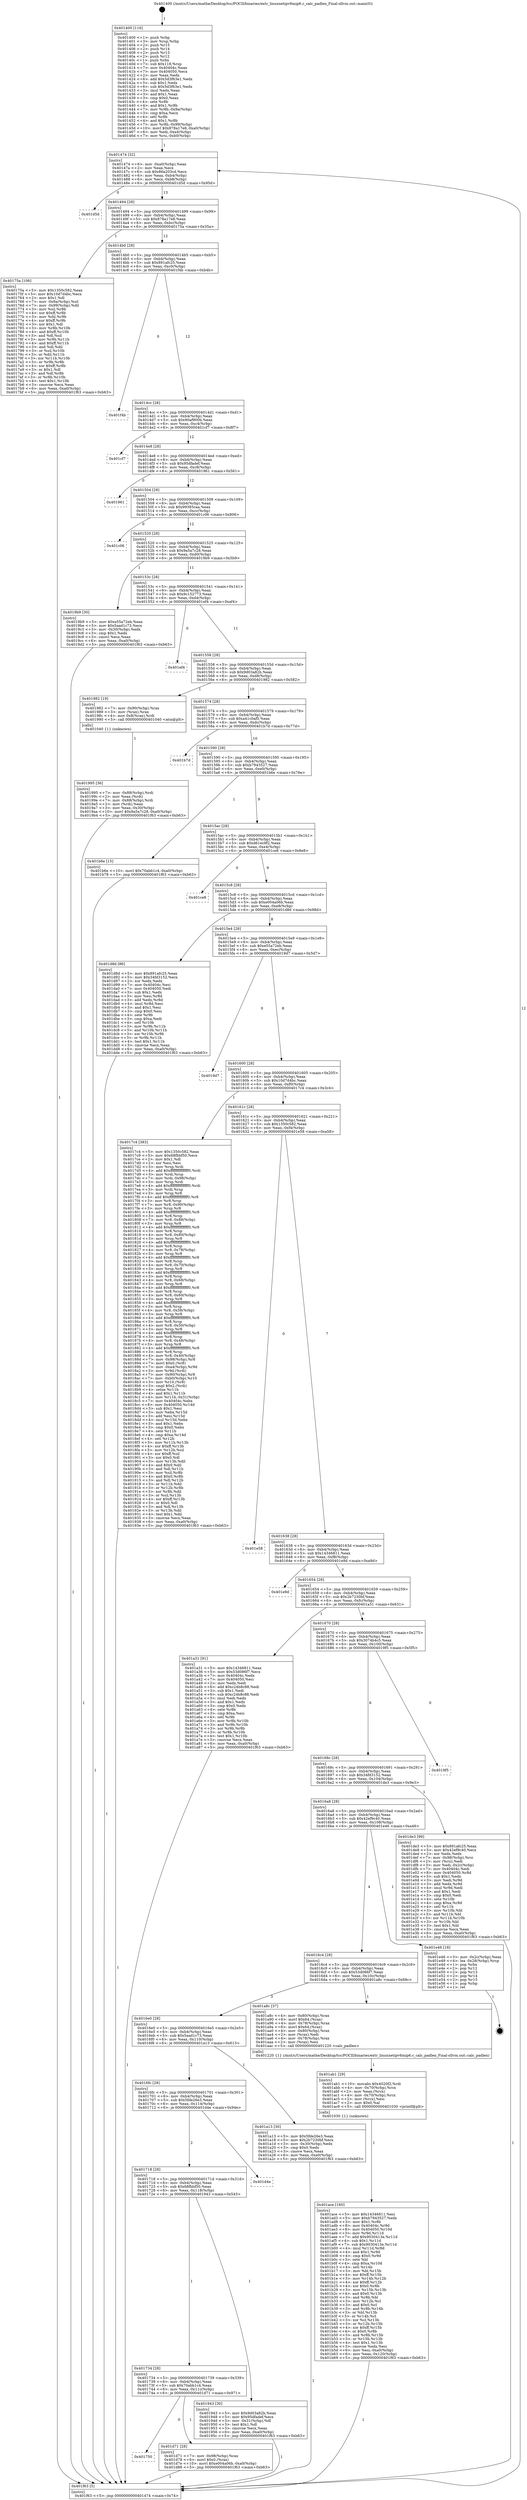 digraph "0x401400" {
  label = "0x401400 (/mnt/c/Users/mathe/Desktop/tcc/POCII/binaries/extr_linuxnetipv6mip6.c_calc_padlen_Final-ollvm.out::main(0))"
  labelloc = "t"
  node[shape=record]

  Entry [label="",width=0.3,height=0.3,shape=circle,fillcolor=black,style=filled]
  "0x401474" [label="{
     0x401474 [32]\l
     | [instrs]\l
     &nbsp;&nbsp;0x401474 \<+6\>: mov -0xa0(%rbp),%eax\l
     &nbsp;&nbsp;0x40147a \<+2\>: mov %eax,%ecx\l
     &nbsp;&nbsp;0x40147c \<+6\>: sub $0x86a203cd,%ecx\l
     &nbsp;&nbsp;0x401482 \<+6\>: mov %eax,-0xb4(%rbp)\l
     &nbsp;&nbsp;0x401488 \<+6\>: mov %ecx,-0xb8(%rbp)\l
     &nbsp;&nbsp;0x40148e \<+6\>: je 0000000000401d5d \<main+0x95d\>\l
  }"]
  "0x401d5d" [label="{
     0x401d5d\l
  }", style=dashed]
  "0x401494" [label="{
     0x401494 [28]\l
     | [instrs]\l
     &nbsp;&nbsp;0x401494 \<+5\>: jmp 0000000000401499 \<main+0x99\>\l
     &nbsp;&nbsp;0x401499 \<+6\>: mov -0xb4(%rbp),%eax\l
     &nbsp;&nbsp;0x40149f \<+5\>: sub $0x878a17e8,%eax\l
     &nbsp;&nbsp;0x4014a4 \<+6\>: mov %eax,-0xbc(%rbp)\l
     &nbsp;&nbsp;0x4014aa \<+6\>: je 000000000040175a \<main+0x35a\>\l
  }"]
  Exit [label="",width=0.3,height=0.3,shape=circle,fillcolor=black,style=filled,peripheries=2]
  "0x40175a" [label="{
     0x40175a [106]\l
     | [instrs]\l
     &nbsp;&nbsp;0x40175a \<+5\>: mov $0x1350c582,%eax\l
     &nbsp;&nbsp;0x40175f \<+5\>: mov $0x10d7d4bc,%ecx\l
     &nbsp;&nbsp;0x401764 \<+2\>: mov $0x1,%dl\l
     &nbsp;&nbsp;0x401766 \<+7\>: mov -0x9a(%rbp),%sil\l
     &nbsp;&nbsp;0x40176d \<+7\>: mov -0x99(%rbp),%dil\l
     &nbsp;&nbsp;0x401774 \<+3\>: mov %sil,%r8b\l
     &nbsp;&nbsp;0x401777 \<+4\>: xor $0xff,%r8b\l
     &nbsp;&nbsp;0x40177b \<+3\>: mov %dil,%r9b\l
     &nbsp;&nbsp;0x40177e \<+4\>: xor $0xff,%r9b\l
     &nbsp;&nbsp;0x401782 \<+3\>: xor $0x1,%dl\l
     &nbsp;&nbsp;0x401785 \<+3\>: mov %r8b,%r10b\l
     &nbsp;&nbsp;0x401788 \<+4\>: and $0xff,%r10b\l
     &nbsp;&nbsp;0x40178c \<+3\>: and %dl,%sil\l
     &nbsp;&nbsp;0x40178f \<+3\>: mov %r9b,%r11b\l
     &nbsp;&nbsp;0x401792 \<+4\>: and $0xff,%r11b\l
     &nbsp;&nbsp;0x401796 \<+3\>: and %dl,%dil\l
     &nbsp;&nbsp;0x401799 \<+3\>: or %sil,%r10b\l
     &nbsp;&nbsp;0x40179c \<+3\>: or %dil,%r11b\l
     &nbsp;&nbsp;0x40179f \<+3\>: xor %r11b,%r10b\l
     &nbsp;&nbsp;0x4017a2 \<+3\>: or %r9b,%r8b\l
     &nbsp;&nbsp;0x4017a5 \<+4\>: xor $0xff,%r8b\l
     &nbsp;&nbsp;0x4017a9 \<+3\>: or $0x1,%dl\l
     &nbsp;&nbsp;0x4017ac \<+3\>: and %dl,%r8b\l
     &nbsp;&nbsp;0x4017af \<+3\>: or %r8b,%r10b\l
     &nbsp;&nbsp;0x4017b2 \<+4\>: test $0x1,%r10b\l
     &nbsp;&nbsp;0x4017b6 \<+3\>: cmovne %ecx,%eax\l
     &nbsp;&nbsp;0x4017b9 \<+6\>: mov %eax,-0xa0(%rbp)\l
     &nbsp;&nbsp;0x4017bf \<+5\>: jmp 0000000000401f63 \<main+0xb63\>\l
  }"]
  "0x4014b0" [label="{
     0x4014b0 [28]\l
     | [instrs]\l
     &nbsp;&nbsp;0x4014b0 \<+5\>: jmp 00000000004014b5 \<main+0xb5\>\l
     &nbsp;&nbsp;0x4014b5 \<+6\>: mov -0xb4(%rbp),%eax\l
     &nbsp;&nbsp;0x4014bb \<+5\>: sub $0x891afc25,%eax\l
     &nbsp;&nbsp;0x4014c0 \<+6\>: mov %eax,-0xc0(%rbp)\l
     &nbsp;&nbsp;0x4014c6 \<+6\>: je 0000000000401f4b \<main+0xb4b\>\l
  }"]
  "0x401f63" [label="{
     0x401f63 [5]\l
     | [instrs]\l
     &nbsp;&nbsp;0x401f63 \<+5\>: jmp 0000000000401474 \<main+0x74\>\l
  }"]
  "0x401400" [label="{
     0x401400 [116]\l
     | [instrs]\l
     &nbsp;&nbsp;0x401400 \<+1\>: push %rbp\l
     &nbsp;&nbsp;0x401401 \<+3\>: mov %rsp,%rbp\l
     &nbsp;&nbsp;0x401404 \<+2\>: push %r15\l
     &nbsp;&nbsp;0x401406 \<+2\>: push %r14\l
     &nbsp;&nbsp;0x401408 \<+2\>: push %r13\l
     &nbsp;&nbsp;0x40140a \<+2\>: push %r12\l
     &nbsp;&nbsp;0x40140c \<+1\>: push %rbx\l
     &nbsp;&nbsp;0x40140d \<+7\>: sub $0x118,%rsp\l
     &nbsp;&nbsp;0x401414 \<+7\>: mov 0x40404c,%eax\l
     &nbsp;&nbsp;0x40141b \<+7\>: mov 0x404050,%ecx\l
     &nbsp;&nbsp;0x401422 \<+2\>: mov %eax,%edx\l
     &nbsp;&nbsp;0x401424 \<+6\>: add $0x5d3f63e1,%edx\l
     &nbsp;&nbsp;0x40142a \<+3\>: sub $0x1,%edx\l
     &nbsp;&nbsp;0x40142d \<+6\>: sub $0x5d3f63e1,%edx\l
     &nbsp;&nbsp;0x401433 \<+3\>: imul %edx,%eax\l
     &nbsp;&nbsp;0x401436 \<+3\>: and $0x1,%eax\l
     &nbsp;&nbsp;0x401439 \<+3\>: cmp $0x0,%eax\l
     &nbsp;&nbsp;0x40143c \<+4\>: sete %r8b\l
     &nbsp;&nbsp;0x401440 \<+4\>: and $0x1,%r8b\l
     &nbsp;&nbsp;0x401444 \<+7\>: mov %r8b,-0x9a(%rbp)\l
     &nbsp;&nbsp;0x40144b \<+3\>: cmp $0xa,%ecx\l
     &nbsp;&nbsp;0x40144e \<+4\>: setl %r8b\l
     &nbsp;&nbsp;0x401452 \<+4\>: and $0x1,%r8b\l
     &nbsp;&nbsp;0x401456 \<+7\>: mov %r8b,-0x99(%rbp)\l
     &nbsp;&nbsp;0x40145d \<+10\>: movl $0x878a17e8,-0xa0(%rbp)\l
     &nbsp;&nbsp;0x401467 \<+6\>: mov %edi,-0xa4(%rbp)\l
     &nbsp;&nbsp;0x40146d \<+7\>: mov %rsi,-0xb0(%rbp)\l
  }"]
  "0x401750" [label="{
     0x401750\l
  }", style=dashed]
  "0x401f4b" [label="{
     0x401f4b\l
  }", style=dashed]
  "0x4014cc" [label="{
     0x4014cc [28]\l
     | [instrs]\l
     &nbsp;&nbsp;0x4014cc \<+5\>: jmp 00000000004014d1 \<main+0xd1\>\l
     &nbsp;&nbsp;0x4014d1 \<+6\>: mov -0xb4(%rbp),%eax\l
     &nbsp;&nbsp;0x4014d7 \<+5\>: sub $0x90af900b,%eax\l
     &nbsp;&nbsp;0x4014dc \<+6\>: mov %eax,-0xc4(%rbp)\l
     &nbsp;&nbsp;0x4014e2 \<+6\>: je 0000000000401cf7 \<main+0x8f7\>\l
  }"]
  "0x401d71" [label="{
     0x401d71 [28]\l
     | [instrs]\l
     &nbsp;&nbsp;0x401d71 \<+7\>: mov -0x98(%rbp),%rax\l
     &nbsp;&nbsp;0x401d78 \<+6\>: movl $0x0,(%rax)\l
     &nbsp;&nbsp;0x401d7e \<+10\>: movl $0xe004a06b,-0xa0(%rbp)\l
     &nbsp;&nbsp;0x401d88 \<+5\>: jmp 0000000000401f63 \<main+0xb63\>\l
  }"]
  "0x401cf7" [label="{
     0x401cf7\l
  }", style=dashed]
  "0x4014e8" [label="{
     0x4014e8 [28]\l
     | [instrs]\l
     &nbsp;&nbsp;0x4014e8 \<+5\>: jmp 00000000004014ed \<main+0xed\>\l
     &nbsp;&nbsp;0x4014ed \<+6\>: mov -0xb4(%rbp),%eax\l
     &nbsp;&nbsp;0x4014f3 \<+5\>: sub $0x95dfadef,%eax\l
     &nbsp;&nbsp;0x4014f8 \<+6\>: mov %eax,-0xc8(%rbp)\l
     &nbsp;&nbsp;0x4014fe \<+6\>: je 0000000000401961 \<main+0x561\>\l
  }"]
  "0x401ace" [label="{
     0x401ace [160]\l
     | [instrs]\l
     &nbsp;&nbsp;0x401ace \<+5\>: mov $0x14346811,%esi\l
     &nbsp;&nbsp;0x401ad3 \<+5\>: mov $0xb7943527,%edx\l
     &nbsp;&nbsp;0x401ad8 \<+3\>: mov $0x1,%r8b\l
     &nbsp;&nbsp;0x401adb \<+8\>: mov 0x40404c,%r9d\l
     &nbsp;&nbsp;0x401ae3 \<+8\>: mov 0x404050,%r10d\l
     &nbsp;&nbsp;0x401aeb \<+3\>: mov %r9d,%r11d\l
     &nbsp;&nbsp;0x401aee \<+7\>: add $0x9030413e,%r11d\l
     &nbsp;&nbsp;0x401af5 \<+4\>: sub $0x1,%r11d\l
     &nbsp;&nbsp;0x401af9 \<+7\>: sub $0x9030413e,%r11d\l
     &nbsp;&nbsp;0x401b00 \<+4\>: imul %r11d,%r9d\l
     &nbsp;&nbsp;0x401b04 \<+4\>: and $0x1,%r9d\l
     &nbsp;&nbsp;0x401b08 \<+4\>: cmp $0x0,%r9d\l
     &nbsp;&nbsp;0x401b0c \<+3\>: sete %bl\l
     &nbsp;&nbsp;0x401b0f \<+4\>: cmp $0xa,%r10d\l
     &nbsp;&nbsp;0x401b13 \<+4\>: setl %r14b\l
     &nbsp;&nbsp;0x401b17 \<+3\>: mov %bl,%r15b\l
     &nbsp;&nbsp;0x401b1a \<+4\>: xor $0xff,%r15b\l
     &nbsp;&nbsp;0x401b1e \<+3\>: mov %r14b,%r12b\l
     &nbsp;&nbsp;0x401b21 \<+4\>: xor $0xff,%r12b\l
     &nbsp;&nbsp;0x401b25 \<+4\>: xor $0x0,%r8b\l
     &nbsp;&nbsp;0x401b29 \<+3\>: mov %r15b,%r13b\l
     &nbsp;&nbsp;0x401b2c \<+4\>: and $0x0,%r13b\l
     &nbsp;&nbsp;0x401b30 \<+3\>: and %r8b,%bl\l
     &nbsp;&nbsp;0x401b33 \<+3\>: mov %r12b,%cl\l
     &nbsp;&nbsp;0x401b36 \<+3\>: and $0x0,%cl\l
     &nbsp;&nbsp;0x401b39 \<+3\>: and %r8b,%r14b\l
     &nbsp;&nbsp;0x401b3c \<+3\>: or %bl,%r13b\l
     &nbsp;&nbsp;0x401b3f \<+3\>: or %r14b,%cl\l
     &nbsp;&nbsp;0x401b42 \<+3\>: xor %cl,%r13b\l
     &nbsp;&nbsp;0x401b45 \<+3\>: or %r12b,%r15b\l
     &nbsp;&nbsp;0x401b48 \<+4\>: xor $0xff,%r15b\l
     &nbsp;&nbsp;0x401b4c \<+4\>: or $0x0,%r8b\l
     &nbsp;&nbsp;0x401b50 \<+3\>: and %r8b,%r15b\l
     &nbsp;&nbsp;0x401b53 \<+3\>: or %r15b,%r13b\l
     &nbsp;&nbsp;0x401b56 \<+4\>: test $0x1,%r13b\l
     &nbsp;&nbsp;0x401b5a \<+3\>: cmovne %edx,%esi\l
     &nbsp;&nbsp;0x401b5d \<+6\>: mov %esi,-0xa0(%rbp)\l
     &nbsp;&nbsp;0x401b63 \<+6\>: mov %eax,-0x120(%rbp)\l
     &nbsp;&nbsp;0x401b69 \<+5\>: jmp 0000000000401f63 \<main+0xb63\>\l
  }"]
  "0x401961" [label="{
     0x401961\l
  }", style=dashed]
  "0x401504" [label="{
     0x401504 [28]\l
     | [instrs]\l
     &nbsp;&nbsp;0x401504 \<+5\>: jmp 0000000000401509 \<main+0x109\>\l
     &nbsp;&nbsp;0x401509 \<+6\>: mov -0xb4(%rbp),%eax\l
     &nbsp;&nbsp;0x40150f \<+5\>: sub $0x99385caa,%eax\l
     &nbsp;&nbsp;0x401514 \<+6\>: mov %eax,-0xcc(%rbp)\l
     &nbsp;&nbsp;0x40151a \<+6\>: je 0000000000401c06 \<main+0x806\>\l
  }"]
  "0x401ab1" [label="{
     0x401ab1 [29]\l
     | [instrs]\l
     &nbsp;&nbsp;0x401ab1 \<+10\>: movabs $0x4020f2,%rdi\l
     &nbsp;&nbsp;0x401abb \<+4\>: mov -0x70(%rbp),%rcx\l
     &nbsp;&nbsp;0x401abf \<+2\>: mov %eax,(%rcx)\l
     &nbsp;&nbsp;0x401ac1 \<+4\>: mov -0x70(%rbp),%rcx\l
     &nbsp;&nbsp;0x401ac5 \<+2\>: mov (%rcx),%esi\l
     &nbsp;&nbsp;0x401ac7 \<+2\>: mov $0x0,%al\l
     &nbsp;&nbsp;0x401ac9 \<+5\>: call 0000000000401030 \<printf@plt\>\l
     | [calls]\l
     &nbsp;&nbsp;0x401030 \{1\} (unknown)\l
  }"]
  "0x401c06" [label="{
     0x401c06\l
  }", style=dashed]
  "0x401520" [label="{
     0x401520 [28]\l
     | [instrs]\l
     &nbsp;&nbsp;0x401520 \<+5\>: jmp 0000000000401525 \<main+0x125\>\l
     &nbsp;&nbsp;0x401525 \<+6\>: mov -0xb4(%rbp),%eax\l
     &nbsp;&nbsp;0x40152b \<+5\>: sub $0x9a5a7c28,%eax\l
     &nbsp;&nbsp;0x401530 \<+6\>: mov %eax,-0xd0(%rbp)\l
     &nbsp;&nbsp;0x401536 \<+6\>: je 00000000004019b9 \<main+0x5b9\>\l
  }"]
  "0x401995" [label="{
     0x401995 [36]\l
     | [instrs]\l
     &nbsp;&nbsp;0x401995 \<+7\>: mov -0x88(%rbp),%rdi\l
     &nbsp;&nbsp;0x40199c \<+2\>: mov %eax,(%rdi)\l
     &nbsp;&nbsp;0x40199e \<+7\>: mov -0x88(%rbp),%rdi\l
     &nbsp;&nbsp;0x4019a5 \<+2\>: mov (%rdi),%eax\l
     &nbsp;&nbsp;0x4019a7 \<+3\>: mov %eax,-0x30(%rbp)\l
     &nbsp;&nbsp;0x4019aa \<+10\>: movl $0x9a5a7c28,-0xa0(%rbp)\l
     &nbsp;&nbsp;0x4019b4 \<+5\>: jmp 0000000000401f63 \<main+0xb63\>\l
  }"]
  "0x4019b9" [label="{
     0x4019b9 [30]\l
     | [instrs]\l
     &nbsp;&nbsp;0x4019b9 \<+5\>: mov $0xe55a72eb,%eax\l
     &nbsp;&nbsp;0x4019be \<+5\>: mov $0x5aad1c73,%ecx\l
     &nbsp;&nbsp;0x4019c3 \<+3\>: mov -0x30(%rbp),%edx\l
     &nbsp;&nbsp;0x4019c6 \<+3\>: cmp $0x1,%edx\l
     &nbsp;&nbsp;0x4019c9 \<+3\>: cmovl %ecx,%eax\l
     &nbsp;&nbsp;0x4019cc \<+6\>: mov %eax,-0xa0(%rbp)\l
     &nbsp;&nbsp;0x4019d2 \<+5\>: jmp 0000000000401f63 \<main+0xb63\>\l
  }"]
  "0x40153c" [label="{
     0x40153c [28]\l
     | [instrs]\l
     &nbsp;&nbsp;0x40153c \<+5\>: jmp 0000000000401541 \<main+0x141\>\l
     &nbsp;&nbsp;0x401541 \<+6\>: mov -0xb4(%rbp),%eax\l
     &nbsp;&nbsp;0x401547 \<+5\>: sub $0x9c152773,%eax\l
     &nbsp;&nbsp;0x40154c \<+6\>: mov %eax,-0xd4(%rbp)\l
     &nbsp;&nbsp;0x401552 \<+6\>: je 0000000000401ef4 \<main+0xaf4\>\l
  }"]
  "0x401734" [label="{
     0x401734 [28]\l
     | [instrs]\l
     &nbsp;&nbsp;0x401734 \<+5\>: jmp 0000000000401739 \<main+0x339\>\l
     &nbsp;&nbsp;0x401739 \<+6\>: mov -0xb4(%rbp),%eax\l
     &nbsp;&nbsp;0x40173f \<+5\>: sub $0x70abb1c4,%eax\l
     &nbsp;&nbsp;0x401744 \<+6\>: mov %eax,-0x11c(%rbp)\l
     &nbsp;&nbsp;0x40174a \<+6\>: je 0000000000401d71 \<main+0x971\>\l
  }"]
  "0x401ef4" [label="{
     0x401ef4\l
  }", style=dashed]
  "0x401558" [label="{
     0x401558 [28]\l
     | [instrs]\l
     &nbsp;&nbsp;0x401558 \<+5\>: jmp 000000000040155d \<main+0x15d\>\l
     &nbsp;&nbsp;0x40155d \<+6\>: mov -0xb4(%rbp),%eax\l
     &nbsp;&nbsp;0x401563 \<+5\>: sub $0x9d03a82b,%eax\l
     &nbsp;&nbsp;0x401568 \<+6\>: mov %eax,-0xd8(%rbp)\l
     &nbsp;&nbsp;0x40156e \<+6\>: je 0000000000401982 \<main+0x582\>\l
  }"]
  "0x401943" [label="{
     0x401943 [30]\l
     | [instrs]\l
     &nbsp;&nbsp;0x401943 \<+5\>: mov $0x9d03a82b,%eax\l
     &nbsp;&nbsp;0x401948 \<+5\>: mov $0x95dfadef,%ecx\l
     &nbsp;&nbsp;0x40194d \<+3\>: mov -0x31(%rbp),%dl\l
     &nbsp;&nbsp;0x401950 \<+3\>: test $0x1,%dl\l
     &nbsp;&nbsp;0x401953 \<+3\>: cmovne %ecx,%eax\l
     &nbsp;&nbsp;0x401956 \<+6\>: mov %eax,-0xa0(%rbp)\l
     &nbsp;&nbsp;0x40195c \<+5\>: jmp 0000000000401f63 \<main+0xb63\>\l
  }"]
  "0x401982" [label="{
     0x401982 [19]\l
     | [instrs]\l
     &nbsp;&nbsp;0x401982 \<+7\>: mov -0x90(%rbp),%rax\l
     &nbsp;&nbsp;0x401989 \<+3\>: mov (%rax),%rax\l
     &nbsp;&nbsp;0x40198c \<+4\>: mov 0x8(%rax),%rdi\l
     &nbsp;&nbsp;0x401990 \<+5\>: call 0000000000401040 \<atoi@plt\>\l
     | [calls]\l
     &nbsp;&nbsp;0x401040 \{1\} (unknown)\l
  }"]
  "0x401574" [label="{
     0x401574 [28]\l
     | [instrs]\l
     &nbsp;&nbsp;0x401574 \<+5\>: jmp 0000000000401579 \<main+0x179\>\l
     &nbsp;&nbsp;0x401579 \<+6\>: mov -0xb4(%rbp),%eax\l
     &nbsp;&nbsp;0x40157f \<+5\>: sub $0xa41c0af0,%eax\l
     &nbsp;&nbsp;0x401584 \<+6\>: mov %eax,-0xdc(%rbp)\l
     &nbsp;&nbsp;0x40158a \<+6\>: je 0000000000401b7d \<main+0x77d\>\l
  }"]
  "0x401718" [label="{
     0x401718 [28]\l
     | [instrs]\l
     &nbsp;&nbsp;0x401718 \<+5\>: jmp 000000000040171d \<main+0x31d\>\l
     &nbsp;&nbsp;0x40171d \<+6\>: mov -0xb4(%rbp),%eax\l
     &nbsp;&nbsp;0x401723 \<+5\>: sub $0x68fbbf50,%eax\l
     &nbsp;&nbsp;0x401728 \<+6\>: mov %eax,-0x118(%rbp)\l
     &nbsp;&nbsp;0x40172e \<+6\>: je 0000000000401943 \<main+0x543\>\l
  }"]
  "0x401b7d" [label="{
     0x401b7d\l
  }", style=dashed]
  "0x401590" [label="{
     0x401590 [28]\l
     | [instrs]\l
     &nbsp;&nbsp;0x401590 \<+5\>: jmp 0000000000401595 \<main+0x195\>\l
     &nbsp;&nbsp;0x401595 \<+6\>: mov -0xb4(%rbp),%eax\l
     &nbsp;&nbsp;0x40159b \<+5\>: sub $0xb7943527,%eax\l
     &nbsp;&nbsp;0x4015a0 \<+6\>: mov %eax,-0xe0(%rbp)\l
     &nbsp;&nbsp;0x4015a6 \<+6\>: je 0000000000401b6e \<main+0x76e\>\l
  }"]
  "0x401d4e" [label="{
     0x401d4e\l
  }", style=dashed]
  "0x401b6e" [label="{
     0x401b6e [15]\l
     | [instrs]\l
     &nbsp;&nbsp;0x401b6e \<+10\>: movl $0x70abb1c4,-0xa0(%rbp)\l
     &nbsp;&nbsp;0x401b78 \<+5\>: jmp 0000000000401f63 \<main+0xb63\>\l
  }"]
  "0x4015ac" [label="{
     0x4015ac [28]\l
     | [instrs]\l
     &nbsp;&nbsp;0x4015ac \<+5\>: jmp 00000000004015b1 \<main+0x1b1\>\l
     &nbsp;&nbsp;0x4015b1 \<+6\>: mov -0xb4(%rbp),%eax\l
     &nbsp;&nbsp;0x4015b7 \<+5\>: sub $0xd61ec9f2,%eax\l
     &nbsp;&nbsp;0x4015bc \<+6\>: mov %eax,-0xe4(%rbp)\l
     &nbsp;&nbsp;0x4015c2 \<+6\>: je 0000000000401ce8 \<main+0x8e8\>\l
  }"]
  "0x4016fc" [label="{
     0x4016fc [28]\l
     | [instrs]\l
     &nbsp;&nbsp;0x4016fc \<+5\>: jmp 0000000000401701 \<main+0x301\>\l
     &nbsp;&nbsp;0x401701 \<+6\>: mov -0xb4(%rbp),%eax\l
     &nbsp;&nbsp;0x401707 \<+5\>: sub $0x5fde26e3,%eax\l
     &nbsp;&nbsp;0x40170c \<+6\>: mov %eax,-0x114(%rbp)\l
     &nbsp;&nbsp;0x401712 \<+6\>: je 0000000000401d4e \<main+0x94e\>\l
  }"]
  "0x401ce8" [label="{
     0x401ce8\l
  }", style=dashed]
  "0x4015c8" [label="{
     0x4015c8 [28]\l
     | [instrs]\l
     &nbsp;&nbsp;0x4015c8 \<+5\>: jmp 00000000004015cd \<main+0x1cd\>\l
     &nbsp;&nbsp;0x4015cd \<+6\>: mov -0xb4(%rbp),%eax\l
     &nbsp;&nbsp;0x4015d3 \<+5\>: sub $0xe004a06b,%eax\l
     &nbsp;&nbsp;0x4015d8 \<+6\>: mov %eax,-0xe8(%rbp)\l
     &nbsp;&nbsp;0x4015de \<+6\>: je 0000000000401d8d \<main+0x98d\>\l
  }"]
  "0x401a13" [label="{
     0x401a13 [30]\l
     | [instrs]\l
     &nbsp;&nbsp;0x401a13 \<+5\>: mov $0x5fde26e3,%eax\l
     &nbsp;&nbsp;0x401a18 \<+5\>: mov $0x2b7230bf,%ecx\l
     &nbsp;&nbsp;0x401a1d \<+3\>: mov -0x30(%rbp),%edx\l
     &nbsp;&nbsp;0x401a20 \<+3\>: cmp $0x0,%edx\l
     &nbsp;&nbsp;0x401a23 \<+3\>: cmove %ecx,%eax\l
     &nbsp;&nbsp;0x401a26 \<+6\>: mov %eax,-0xa0(%rbp)\l
     &nbsp;&nbsp;0x401a2c \<+5\>: jmp 0000000000401f63 \<main+0xb63\>\l
  }"]
  "0x401d8d" [label="{
     0x401d8d [86]\l
     | [instrs]\l
     &nbsp;&nbsp;0x401d8d \<+5\>: mov $0x891afc25,%eax\l
     &nbsp;&nbsp;0x401d92 \<+5\>: mov $0x34fd3152,%ecx\l
     &nbsp;&nbsp;0x401d97 \<+2\>: xor %edx,%edx\l
     &nbsp;&nbsp;0x401d99 \<+7\>: mov 0x40404c,%esi\l
     &nbsp;&nbsp;0x401da0 \<+7\>: mov 0x404050,%edi\l
     &nbsp;&nbsp;0x401da7 \<+3\>: sub $0x1,%edx\l
     &nbsp;&nbsp;0x401daa \<+3\>: mov %esi,%r8d\l
     &nbsp;&nbsp;0x401dad \<+3\>: add %edx,%r8d\l
     &nbsp;&nbsp;0x401db0 \<+4\>: imul %r8d,%esi\l
     &nbsp;&nbsp;0x401db4 \<+3\>: and $0x1,%esi\l
     &nbsp;&nbsp;0x401db7 \<+3\>: cmp $0x0,%esi\l
     &nbsp;&nbsp;0x401dba \<+4\>: sete %r9b\l
     &nbsp;&nbsp;0x401dbe \<+3\>: cmp $0xa,%edi\l
     &nbsp;&nbsp;0x401dc1 \<+4\>: setl %r10b\l
     &nbsp;&nbsp;0x401dc5 \<+3\>: mov %r9b,%r11b\l
     &nbsp;&nbsp;0x401dc8 \<+3\>: and %r10b,%r11b\l
     &nbsp;&nbsp;0x401dcb \<+3\>: xor %r10b,%r9b\l
     &nbsp;&nbsp;0x401dce \<+3\>: or %r9b,%r11b\l
     &nbsp;&nbsp;0x401dd1 \<+4\>: test $0x1,%r11b\l
     &nbsp;&nbsp;0x401dd5 \<+3\>: cmovne %ecx,%eax\l
     &nbsp;&nbsp;0x401dd8 \<+6\>: mov %eax,-0xa0(%rbp)\l
     &nbsp;&nbsp;0x401dde \<+5\>: jmp 0000000000401f63 \<main+0xb63\>\l
  }"]
  "0x4015e4" [label="{
     0x4015e4 [28]\l
     | [instrs]\l
     &nbsp;&nbsp;0x4015e4 \<+5\>: jmp 00000000004015e9 \<main+0x1e9\>\l
     &nbsp;&nbsp;0x4015e9 \<+6\>: mov -0xb4(%rbp),%eax\l
     &nbsp;&nbsp;0x4015ef \<+5\>: sub $0xe55a72eb,%eax\l
     &nbsp;&nbsp;0x4015f4 \<+6\>: mov %eax,-0xec(%rbp)\l
     &nbsp;&nbsp;0x4015fa \<+6\>: je 00000000004019d7 \<main+0x5d7\>\l
  }"]
  "0x4016e0" [label="{
     0x4016e0 [28]\l
     | [instrs]\l
     &nbsp;&nbsp;0x4016e0 \<+5\>: jmp 00000000004016e5 \<main+0x2e5\>\l
     &nbsp;&nbsp;0x4016e5 \<+6\>: mov -0xb4(%rbp),%eax\l
     &nbsp;&nbsp;0x4016eb \<+5\>: sub $0x5aad1c73,%eax\l
     &nbsp;&nbsp;0x4016f0 \<+6\>: mov %eax,-0x110(%rbp)\l
     &nbsp;&nbsp;0x4016f6 \<+6\>: je 0000000000401a13 \<main+0x613\>\l
  }"]
  "0x4019d7" [label="{
     0x4019d7\l
  }", style=dashed]
  "0x401600" [label="{
     0x401600 [28]\l
     | [instrs]\l
     &nbsp;&nbsp;0x401600 \<+5\>: jmp 0000000000401605 \<main+0x205\>\l
     &nbsp;&nbsp;0x401605 \<+6\>: mov -0xb4(%rbp),%eax\l
     &nbsp;&nbsp;0x40160b \<+5\>: sub $0x10d7d4bc,%eax\l
     &nbsp;&nbsp;0x401610 \<+6\>: mov %eax,-0xf0(%rbp)\l
     &nbsp;&nbsp;0x401616 \<+6\>: je 00000000004017c4 \<main+0x3c4\>\l
  }"]
  "0x401a8c" [label="{
     0x401a8c [37]\l
     | [instrs]\l
     &nbsp;&nbsp;0x401a8c \<+4\>: mov -0x80(%rbp),%rax\l
     &nbsp;&nbsp;0x401a90 \<+6\>: movl $0x64,(%rax)\l
     &nbsp;&nbsp;0x401a96 \<+4\>: mov -0x78(%rbp),%rax\l
     &nbsp;&nbsp;0x401a9a \<+6\>: movl $0x64,(%rax)\l
     &nbsp;&nbsp;0x401aa0 \<+4\>: mov -0x80(%rbp),%rax\l
     &nbsp;&nbsp;0x401aa4 \<+2\>: mov (%rax),%edi\l
     &nbsp;&nbsp;0x401aa6 \<+4\>: mov -0x78(%rbp),%rax\l
     &nbsp;&nbsp;0x401aaa \<+2\>: mov (%rax),%esi\l
     &nbsp;&nbsp;0x401aac \<+5\>: call 0000000000401220 \<calc_padlen\>\l
     | [calls]\l
     &nbsp;&nbsp;0x401220 \{1\} (/mnt/c/Users/mathe/Desktop/tcc/POCII/binaries/extr_linuxnetipv6mip6.c_calc_padlen_Final-ollvm.out::calc_padlen)\l
  }"]
  "0x4017c4" [label="{
     0x4017c4 [383]\l
     | [instrs]\l
     &nbsp;&nbsp;0x4017c4 \<+5\>: mov $0x1350c582,%eax\l
     &nbsp;&nbsp;0x4017c9 \<+5\>: mov $0x68fbbf50,%ecx\l
     &nbsp;&nbsp;0x4017ce \<+2\>: mov $0x1,%dl\l
     &nbsp;&nbsp;0x4017d0 \<+2\>: xor %esi,%esi\l
     &nbsp;&nbsp;0x4017d2 \<+3\>: mov %rsp,%rdi\l
     &nbsp;&nbsp;0x4017d5 \<+4\>: add $0xfffffffffffffff0,%rdi\l
     &nbsp;&nbsp;0x4017d9 \<+3\>: mov %rdi,%rsp\l
     &nbsp;&nbsp;0x4017dc \<+7\>: mov %rdi,-0x98(%rbp)\l
     &nbsp;&nbsp;0x4017e3 \<+3\>: mov %rsp,%rdi\l
     &nbsp;&nbsp;0x4017e6 \<+4\>: add $0xfffffffffffffff0,%rdi\l
     &nbsp;&nbsp;0x4017ea \<+3\>: mov %rdi,%rsp\l
     &nbsp;&nbsp;0x4017ed \<+3\>: mov %rsp,%r8\l
     &nbsp;&nbsp;0x4017f0 \<+4\>: add $0xfffffffffffffff0,%r8\l
     &nbsp;&nbsp;0x4017f4 \<+3\>: mov %r8,%rsp\l
     &nbsp;&nbsp;0x4017f7 \<+7\>: mov %r8,-0x90(%rbp)\l
     &nbsp;&nbsp;0x4017fe \<+3\>: mov %rsp,%r8\l
     &nbsp;&nbsp;0x401801 \<+4\>: add $0xfffffffffffffff0,%r8\l
     &nbsp;&nbsp;0x401805 \<+3\>: mov %r8,%rsp\l
     &nbsp;&nbsp;0x401808 \<+7\>: mov %r8,-0x88(%rbp)\l
     &nbsp;&nbsp;0x40180f \<+3\>: mov %rsp,%r8\l
     &nbsp;&nbsp;0x401812 \<+4\>: add $0xfffffffffffffff0,%r8\l
     &nbsp;&nbsp;0x401816 \<+3\>: mov %r8,%rsp\l
     &nbsp;&nbsp;0x401819 \<+4\>: mov %r8,-0x80(%rbp)\l
     &nbsp;&nbsp;0x40181d \<+3\>: mov %rsp,%r8\l
     &nbsp;&nbsp;0x401820 \<+4\>: add $0xfffffffffffffff0,%r8\l
     &nbsp;&nbsp;0x401824 \<+3\>: mov %r8,%rsp\l
     &nbsp;&nbsp;0x401827 \<+4\>: mov %r8,-0x78(%rbp)\l
     &nbsp;&nbsp;0x40182b \<+3\>: mov %rsp,%r8\l
     &nbsp;&nbsp;0x40182e \<+4\>: add $0xfffffffffffffff0,%r8\l
     &nbsp;&nbsp;0x401832 \<+3\>: mov %r8,%rsp\l
     &nbsp;&nbsp;0x401835 \<+4\>: mov %r8,-0x70(%rbp)\l
     &nbsp;&nbsp;0x401839 \<+3\>: mov %rsp,%r8\l
     &nbsp;&nbsp;0x40183c \<+4\>: add $0xfffffffffffffff0,%r8\l
     &nbsp;&nbsp;0x401840 \<+3\>: mov %r8,%rsp\l
     &nbsp;&nbsp;0x401843 \<+4\>: mov %r8,-0x68(%rbp)\l
     &nbsp;&nbsp;0x401847 \<+3\>: mov %rsp,%r8\l
     &nbsp;&nbsp;0x40184a \<+4\>: add $0xfffffffffffffff0,%r8\l
     &nbsp;&nbsp;0x40184e \<+3\>: mov %r8,%rsp\l
     &nbsp;&nbsp;0x401851 \<+4\>: mov %r8,-0x60(%rbp)\l
     &nbsp;&nbsp;0x401855 \<+3\>: mov %rsp,%r8\l
     &nbsp;&nbsp;0x401858 \<+4\>: add $0xfffffffffffffff0,%r8\l
     &nbsp;&nbsp;0x40185c \<+3\>: mov %r8,%rsp\l
     &nbsp;&nbsp;0x40185f \<+4\>: mov %r8,-0x58(%rbp)\l
     &nbsp;&nbsp;0x401863 \<+3\>: mov %rsp,%r8\l
     &nbsp;&nbsp;0x401866 \<+4\>: add $0xfffffffffffffff0,%r8\l
     &nbsp;&nbsp;0x40186a \<+3\>: mov %r8,%rsp\l
     &nbsp;&nbsp;0x40186d \<+4\>: mov %r8,-0x50(%rbp)\l
     &nbsp;&nbsp;0x401871 \<+3\>: mov %rsp,%r8\l
     &nbsp;&nbsp;0x401874 \<+4\>: add $0xfffffffffffffff0,%r8\l
     &nbsp;&nbsp;0x401878 \<+3\>: mov %r8,%rsp\l
     &nbsp;&nbsp;0x40187b \<+4\>: mov %r8,-0x48(%rbp)\l
     &nbsp;&nbsp;0x40187f \<+3\>: mov %rsp,%r8\l
     &nbsp;&nbsp;0x401882 \<+4\>: add $0xfffffffffffffff0,%r8\l
     &nbsp;&nbsp;0x401886 \<+3\>: mov %r8,%rsp\l
     &nbsp;&nbsp;0x401889 \<+4\>: mov %r8,-0x40(%rbp)\l
     &nbsp;&nbsp;0x40188d \<+7\>: mov -0x98(%rbp),%r8\l
     &nbsp;&nbsp;0x401894 \<+7\>: movl $0x0,(%r8)\l
     &nbsp;&nbsp;0x40189b \<+7\>: mov -0xa4(%rbp),%r9d\l
     &nbsp;&nbsp;0x4018a2 \<+3\>: mov %r9d,(%rdi)\l
     &nbsp;&nbsp;0x4018a5 \<+7\>: mov -0x90(%rbp),%r8\l
     &nbsp;&nbsp;0x4018ac \<+7\>: mov -0xb0(%rbp),%r10\l
     &nbsp;&nbsp;0x4018b3 \<+3\>: mov %r10,(%r8)\l
     &nbsp;&nbsp;0x4018b6 \<+3\>: cmpl $0x2,(%rdi)\l
     &nbsp;&nbsp;0x4018b9 \<+4\>: setne %r11b\l
     &nbsp;&nbsp;0x4018bd \<+4\>: and $0x1,%r11b\l
     &nbsp;&nbsp;0x4018c1 \<+4\>: mov %r11b,-0x31(%rbp)\l
     &nbsp;&nbsp;0x4018c5 \<+7\>: mov 0x40404c,%ebx\l
     &nbsp;&nbsp;0x4018cc \<+8\>: mov 0x404050,%r14d\l
     &nbsp;&nbsp;0x4018d4 \<+3\>: sub $0x1,%esi\l
     &nbsp;&nbsp;0x4018d7 \<+3\>: mov %ebx,%r15d\l
     &nbsp;&nbsp;0x4018da \<+3\>: add %esi,%r15d\l
     &nbsp;&nbsp;0x4018dd \<+4\>: imul %r15d,%ebx\l
     &nbsp;&nbsp;0x4018e1 \<+3\>: and $0x1,%ebx\l
     &nbsp;&nbsp;0x4018e4 \<+3\>: cmp $0x0,%ebx\l
     &nbsp;&nbsp;0x4018e7 \<+4\>: sete %r11b\l
     &nbsp;&nbsp;0x4018eb \<+4\>: cmp $0xa,%r14d\l
     &nbsp;&nbsp;0x4018ef \<+4\>: setl %r12b\l
     &nbsp;&nbsp;0x4018f3 \<+3\>: mov %r11b,%r13b\l
     &nbsp;&nbsp;0x4018f6 \<+4\>: xor $0xff,%r13b\l
     &nbsp;&nbsp;0x4018fa \<+3\>: mov %r12b,%sil\l
     &nbsp;&nbsp;0x4018fd \<+4\>: xor $0xff,%sil\l
     &nbsp;&nbsp;0x401901 \<+3\>: xor $0x0,%dl\l
     &nbsp;&nbsp;0x401904 \<+3\>: mov %r13b,%dil\l
     &nbsp;&nbsp;0x401907 \<+4\>: and $0x0,%dil\l
     &nbsp;&nbsp;0x40190b \<+3\>: and %dl,%r11b\l
     &nbsp;&nbsp;0x40190e \<+3\>: mov %sil,%r8b\l
     &nbsp;&nbsp;0x401911 \<+4\>: and $0x0,%r8b\l
     &nbsp;&nbsp;0x401915 \<+3\>: and %dl,%r12b\l
     &nbsp;&nbsp;0x401918 \<+3\>: or %r11b,%dil\l
     &nbsp;&nbsp;0x40191b \<+3\>: or %r12b,%r8b\l
     &nbsp;&nbsp;0x40191e \<+3\>: xor %r8b,%dil\l
     &nbsp;&nbsp;0x401921 \<+3\>: or %sil,%r13b\l
     &nbsp;&nbsp;0x401924 \<+4\>: xor $0xff,%r13b\l
     &nbsp;&nbsp;0x401928 \<+3\>: or $0x0,%dl\l
     &nbsp;&nbsp;0x40192b \<+3\>: and %dl,%r13b\l
     &nbsp;&nbsp;0x40192e \<+3\>: or %r13b,%dil\l
     &nbsp;&nbsp;0x401931 \<+4\>: test $0x1,%dil\l
     &nbsp;&nbsp;0x401935 \<+3\>: cmovne %ecx,%eax\l
     &nbsp;&nbsp;0x401938 \<+6\>: mov %eax,-0xa0(%rbp)\l
     &nbsp;&nbsp;0x40193e \<+5\>: jmp 0000000000401f63 \<main+0xb63\>\l
  }"]
  "0x40161c" [label="{
     0x40161c [28]\l
     | [instrs]\l
     &nbsp;&nbsp;0x40161c \<+5\>: jmp 0000000000401621 \<main+0x221\>\l
     &nbsp;&nbsp;0x401621 \<+6\>: mov -0xb4(%rbp),%eax\l
     &nbsp;&nbsp;0x401627 \<+5\>: sub $0x1350c582,%eax\l
     &nbsp;&nbsp;0x40162c \<+6\>: mov %eax,-0xf4(%rbp)\l
     &nbsp;&nbsp;0x401632 \<+6\>: je 0000000000401e58 \<main+0xa58\>\l
  }"]
  "0x4016c4" [label="{
     0x4016c4 [28]\l
     | [instrs]\l
     &nbsp;&nbsp;0x4016c4 \<+5\>: jmp 00000000004016c9 \<main+0x2c9\>\l
     &nbsp;&nbsp;0x4016c9 \<+6\>: mov -0xb4(%rbp),%eax\l
     &nbsp;&nbsp;0x4016cf \<+5\>: sub $0x53d086f7,%eax\l
     &nbsp;&nbsp;0x4016d4 \<+6\>: mov %eax,-0x10c(%rbp)\l
     &nbsp;&nbsp;0x4016da \<+6\>: je 0000000000401a8c \<main+0x68c\>\l
  }"]
  "0x401e46" [label="{
     0x401e46 [18]\l
     | [instrs]\l
     &nbsp;&nbsp;0x401e46 \<+3\>: mov -0x2c(%rbp),%eax\l
     &nbsp;&nbsp;0x401e49 \<+4\>: lea -0x28(%rbp),%rsp\l
     &nbsp;&nbsp;0x401e4d \<+1\>: pop %rbx\l
     &nbsp;&nbsp;0x401e4e \<+2\>: pop %r12\l
     &nbsp;&nbsp;0x401e50 \<+2\>: pop %r13\l
     &nbsp;&nbsp;0x401e52 \<+2\>: pop %r14\l
     &nbsp;&nbsp;0x401e54 \<+2\>: pop %r15\l
     &nbsp;&nbsp;0x401e56 \<+1\>: pop %rbp\l
     &nbsp;&nbsp;0x401e57 \<+1\>: ret\l
  }"]
  "0x401e58" [label="{
     0x401e58\l
  }", style=dashed]
  "0x401638" [label="{
     0x401638 [28]\l
     | [instrs]\l
     &nbsp;&nbsp;0x401638 \<+5\>: jmp 000000000040163d \<main+0x23d\>\l
     &nbsp;&nbsp;0x40163d \<+6\>: mov -0xb4(%rbp),%eax\l
     &nbsp;&nbsp;0x401643 \<+5\>: sub $0x14346811,%eax\l
     &nbsp;&nbsp;0x401648 \<+6\>: mov %eax,-0xf8(%rbp)\l
     &nbsp;&nbsp;0x40164e \<+6\>: je 0000000000401e9d \<main+0xa9d\>\l
  }"]
  "0x4016a8" [label="{
     0x4016a8 [28]\l
     | [instrs]\l
     &nbsp;&nbsp;0x4016a8 \<+5\>: jmp 00000000004016ad \<main+0x2ad\>\l
     &nbsp;&nbsp;0x4016ad \<+6\>: mov -0xb4(%rbp),%eax\l
     &nbsp;&nbsp;0x4016b3 \<+5\>: sub $0x42ef9c40,%eax\l
     &nbsp;&nbsp;0x4016b8 \<+6\>: mov %eax,-0x108(%rbp)\l
     &nbsp;&nbsp;0x4016be \<+6\>: je 0000000000401e46 \<main+0xa46\>\l
  }"]
  "0x401e9d" [label="{
     0x401e9d\l
  }", style=dashed]
  "0x401654" [label="{
     0x401654 [28]\l
     | [instrs]\l
     &nbsp;&nbsp;0x401654 \<+5\>: jmp 0000000000401659 \<main+0x259\>\l
     &nbsp;&nbsp;0x401659 \<+6\>: mov -0xb4(%rbp),%eax\l
     &nbsp;&nbsp;0x40165f \<+5\>: sub $0x2b7230bf,%eax\l
     &nbsp;&nbsp;0x401664 \<+6\>: mov %eax,-0xfc(%rbp)\l
     &nbsp;&nbsp;0x40166a \<+6\>: je 0000000000401a31 \<main+0x631\>\l
  }"]
  "0x401de3" [label="{
     0x401de3 [99]\l
     | [instrs]\l
     &nbsp;&nbsp;0x401de3 \<+5\>: mov $0x891afc25,%eax\l
     &nbsp;&nbsp;0x401de8 \<+5\>: mov $0x42ef9c40,%ecx\l
     &nbsp;&nbsp;0x401ded \<+2\>: xor %edx,%edx\l
     &nbsp;&nbsp;0x401def \<+7\>: mov -0x98(%rbp),%rsi\l
     &nbsp;&nbsp;0x401df6 \<+2\>: mov (%rsi),%edi\l
     &nbsp;&nbsp;0x401df8 \<+3\>: mov %edi,-0x2c(%rbp)\l
     &nbsp;&nbsp;0x401dfb \<+7\>: mov 0x40404c,%edi\l
     &nbsp;&nbsp;0x401e02 \<+8\>: mov 0x404050,%r8d\l
     &nbsp;&nbsp;0x401e0a \<+3\>: sub $0x1,%edx\l
     &nbsp;&nbsp;0x401e0d \<+3\>: mov %edi,%r9d\l
     &nbsp;&nbsp;0x401e10 \<+3\>: add %edx,%r9d\l
     &nbsp;&nbsp;0x401e13 \<+4\>: imul %r9d,%edi\l
     &nbsp;&nbsp;0x401e17 \<+3\>: and $0x1,%edi\l
     &nbsp;&nbsp;0x401e1a \<+3\>: cmp $0x0,%edi\l
     &nbsp;&nbsp;0x401e1d \<+4\>: sete %r10b\l
     &nbsp;&nbsp;0x401e21 \<+4\>: cmp $0xa,%r8d\l
     &nbsp;&nbsp;0x401e25 \<+4\>: setl %r11b\l
     &nbsp;&nbsp;0x401e29 \<+3\>: mov %r10b,%bl\l
     &nbsp;&nbsp;0x401e2c \<+3\>: and %r11b,%bl\l
     &nbsp;&nbsp;0x401e2f \<+3\>: xor %r11b,%r10b\l
     &nbsp;&nbsp;0x401e32 \<+3\>: or %r10b,%bl\l
     &nbsp;&nbsp;0x401e35 \<+3\>: test $0x1,%bl\l
     &nbsp;&nbsp;0x401e38 \<+3\>: cmovne %ecx,%eax\l
     &nbsp;&nbsp;0x401e3b \<+6\>: mov %eax,-0xa0(%rbp)\l
     &nbsp;&nbsp;0x401e41 \<+5\>: jmp 0000000000401f63 \<main+0xb63\>\l
  }"]
  "0x401a31" [label="{
     0x401a31 [91]\l
     | [instrs]\l
     &nbsp;&nbsp;0x401a31 \<+5\>: mov $0x14346811,%eax\l
     &nbsp;&nbsp;0x401a36 \<+5\>: mov $0x53d086f7,%ecx\l
     &nbsp;&nbsp;0x401a3b \<+7\>: mov 0x40404c,%edx\l
     &nbsp;&nbsp;0x401a42 \<+7\>: mov 0x404050,%esi\l
     &nbsp;&nbsp;0x401a49 \<+2\>: mov %edx,%edi\l
     &nbsp;&nbsp;0x401a4b \<+6\>: add $0xc24b8c88,%edi\l
     &nbsp;&nbsp;0x401a51 \<+3\>: sub $0x1,%edi\l
     &nbsp;&nbsp;0x401a54 \<+6\>: sub $0xc24b8c88,%edi\l
     &nbsp;&nbsp;0x401a5a \<+3\>: imul %edi,%edx\l
     &nbsp;&nbsp;0x401a5d \<+3\>: and $0x1,%edx\l
     &nbsp;&nbsp;0x401a60 \<+3\>: cmp $0x0,%edx\l
     &nbsp;&nbsp;0x401a63 \<+4\>: sete %r8b\l
     &nbsp;&nbsp;0x401a67 \<+3\>: cmp $0xa,%esi\l
     &nbsp;&nbsp;0x401a6a \<+4\>: setl %r9b\l
     &nbsp;&nbsp;0x401a6e \<+3\>: mov %r8b,%r10b\l
     &nbsp;&nbsp;0x401a71 \<+3\>: and %r9b,%r10b\l
     &nbsp;&nbsp;0x401a74 \<+3\>: xor %r9b,%r8b\l
     &nbsp;&nbsp;0x401a77 \<+3\>: or %r8b,%r10b\l
     &nbsp;&nbsp;0x401a7a \<+4\>: test $0x1,%r10b\l
     &nbsp;&nbsp;0x401a7e \<+3\>: cmovne %ecx,%eax\l
     &nbsp;&nbsp;0x401a81 \<+6\>: mov %eax,-0xa0(%rbp)\l
     &nbsp;&nbsp;0x401a87 \<+5\>: jmp 0000000000401f63 \<main+0xb63\>\l
  }"]
  "0x401670" [label="{
     0x401670 [28]\l
     | [instrs]\l
     &nbsp;&nbsp;0x401670 \<+5\>: jmp 0000000000401675 \<main+0x275\>\l
     &nbsp;&nbsp;0x401675 \<+6\>: mov -0xb4(%rbp),%eax\l
     &nbsp;&nbsp;0x40167b \<+5\>: sub $0x3074b4c5,%eax\l
     &nbsp;&nbsp;0x401680 \<+6\>: mov %eax,-0x100(%rbp)\l
     &nbsp;&nbsp;0x401686 \<+6\>: je 00000000004019f5 \<main+0x5f5\>\l
  }"]
  "0x40168c" [label="{
     0x40168c [28]\l
     | [instrs]\l
     &nbsp;&nbsp;0x40168c \<+5\>: jmp 0000000000401691 \<main+0x291\>\l
     &nbsp;&nbsp;0x401691 \<+6\>: mov -0xb4(%rbp),%eax\l
     &nbsp;&nbsp;0x401697 \<+5\>: sub $0x34fd3152,%eax\l
     &nbsp;&nbsp;0x40169c \<+6\>: mov %eax,-0x104(%rbp)\l
     &nbsp;&nbsp;0x4016a2 \<+6\>: je 0000000000401de3 \<main+0x9e3\>\l
  }"]
  "0x4019f5" [label="{
     0x4019f5\l
  }", style=dashed]
  Entry -> "0x401400" [label=" 1"]
  "0x401474" -> "0x401d5d" [label=" 0"]
  "0x401474" -> "0x401494" [label=" 13"]
  "0x401e46" -> Exit [label=" 1"]
  "0x401494" -> "0x40175a" [label=" 1"]
  "0x401494" -> "0x4014b0" [label=" 12"]
  "0x40175a" -> "0x401f63" [label=" 1"]
  "0x401400" -> "0x401474" [label=" 1"]
  "0x401f63" -> "0x401474" [label=" 12"]
  "0x401de3" -> "0x401f63" [label=" 1"]
  "0x4014b0" -> "0x401f4b" [label=" 0"]
  "0x4014b0" -> "0x4014cc" [label=" 12"]
  "0x401d8d" -> "0x401f63" [label=" 1"]
  "0x4014cc" -> "0x401cf7" [label=" 0"]
  "0x4014cc" -> "0x4014e8" [label=" 12"]
  "0x401d71" -> "0x401f63" [label=" 1"]
  "0x4014e8" -> "0x401961" [label=" 0"]
  "0x4014e8" -> "0x401504" [label=" 12"]
  "0x401734" -> "0x401d71" [label=" 1"]
  "0x401504" -> "0x401c06" [label=" 0"]
  "0x401504" -> "0x401520" [label=" 12"]
  "0x401734" -> "0x401750" [label=" 0"]
  "0x401520" -> "0x4019b9" [label=" 1"]
  "0x401520" -> "0x40153c" [label=" 11"]
  "0x401b6e" -> "0x401f63" [label=" 1"]
  "0x40153c" -> "0x401ef4" [label=" 0"]
  "0x40153c" -> "0x401558" [label=" 11"]
  "0x401ace" -> "0x401f63" [label=" 1"]
  "0x401558" -> "0x401982" [label=" 1"]
  "0x401558" -> "0x401574" [label=" 10"]
  "0x401ab1" -> "0x401ace" [label=" 1"]
  "0x401574" -> "0x401b7d" [label=" 0"]
  "0x401574" -> "0x401590" [label=" 10"]
  "0x401a31" -> "0x401f63" [label=" 1"]
  "0x401590" -> "0x401b6e" [label=" 1"]
  "0x401590" -> "0x4015ac" [label=" 9"]
  "0x401a13" -> "0x401f63" [label=" 1"]
  "0x4015ac" -> "0x401ce8" [label=" 0"]
  "0x4015ac" -> "0x4015c8" [label=" 9"]
  "0x401995" -> "0x401f63" [label=" 1"]
  "0x4015c8" -> "0x401d8d" [label=" 1"]
  "0x4015c8" -> "0x4015e4" [label=" 8"]
  "0x401982" -> "0x401995" [label=" 1"]
  "0x4015e4" -> "0x4019d7" [label=" 0"]
  "0x4015e4" -> "0x401600" [label=" 8"]
  "0x401718" -> "0x401734" [label=" 1"]
  "0x401600" -> "0x4017c4" [label=" 1"]
  "0x401600" -> "0x40161c" [label=" 7"]
  "0x401718" -> "0x401943" [label=" 1"]
  "0x4017c4" -> "0x401f63" [label=" 1"]
  "0x4016fc" -> "0x401718" [label=" 2"]
  "0x40161c" -> "0x401e58" [label=" 0"]
  "0x40161c" -> "0x401638" [label=" 7"]
  "0x4016fc" -> "0x401d4e" [label=" 0"]
  "0x401638" -> "0x401e9d" [label=" 0"]
  "0x401638" -> "0x401654" [label=" 7"]
  "0x4016e0" -> "0x4016fc" [label=" 2"]
  "0x401654" -> "0x401a31" [label=" 1"]
  "0x401654" -> "0x401670" [label=" 6"]
  "0x4016e0" -> "0x401a13" [label=" 1"]
  "0x401670" -> "0x4019f5" [label=" 0"]
  "0x401670" -> "0x40168c" [label=" 6"]
  "0x401943" -> "0x401f63" [label=" 1"]
  "0x40168c" -> "0x401de3" [label=" 1"]
  "0x40168c" -> "0x4016a8" [label=" 5"]
  "0x4019b9" -> "0x401f63" [label=" 1"]
  "0x4016a8" -> "0x401e46" [label=" 1"]
  "0x4016a8" -> "0x4016c4" [label=" 4"]
  "0x401a8c" -> "0x401ab1" [label=" 1"]
  "0x4016c4" -> "0x401a8c" [label=" 1"]
  "0x4016c4" -> "0x4016e0" [label=" 3"]
}
